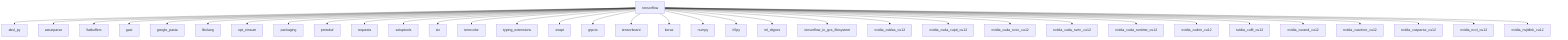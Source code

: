 graph TD
    tensorflow
    tensorflow --> absl_py
    tensorflow --> astunparse
    tensorflow --> flatbuffers
    tensorflow --> gast
    tensorflow --> google_pasta
    tensorflow --> libclang
    tensorflow --> opt_einsum
    tensorflow --> packaging
    tensorflow --> protobuf
    tensorflow --> requests
    tensorflow --> setuptools
    tensorflow --> six
    tensorflow --> termcolor
    tensorflow --> typing_extensions
    tensorflow --> wrapt
    tensorflow --> grpcio
    tensorflow --> tensorboard
    tensorflow --> keras
    tensorflow --> numpy
    tensorflow --> h5py
    tensorflow --> ml_dtypes
    tensorflow --> tensorflow_io_gcs_filesystem
    tensorflow --> nvidia_cublas_cu12
    tensorflow --> nvidia_cuda_cupti_cu12
    tensorflow --> nvidia_cuda_nvcc_cu12
    tensorflow --> nvidia_cuda_nvrtc_cu12
    tensorflow --> nvidia_cuda_runtime_cu12
    tensorflow --> nvidia_cudnn_cu12
    tensorflow --> nvidia_cufft_cu12
    tensorflow --> nvidia_curand_cu12
    tensorflow --> nvidia_cusolver_cu12
    tensorflow --> nvidia_cusparse_cu12
    tensorflow --> nvidia_nccl_cu12
    tensorflow --> nvidia_nvjitlink_cu12